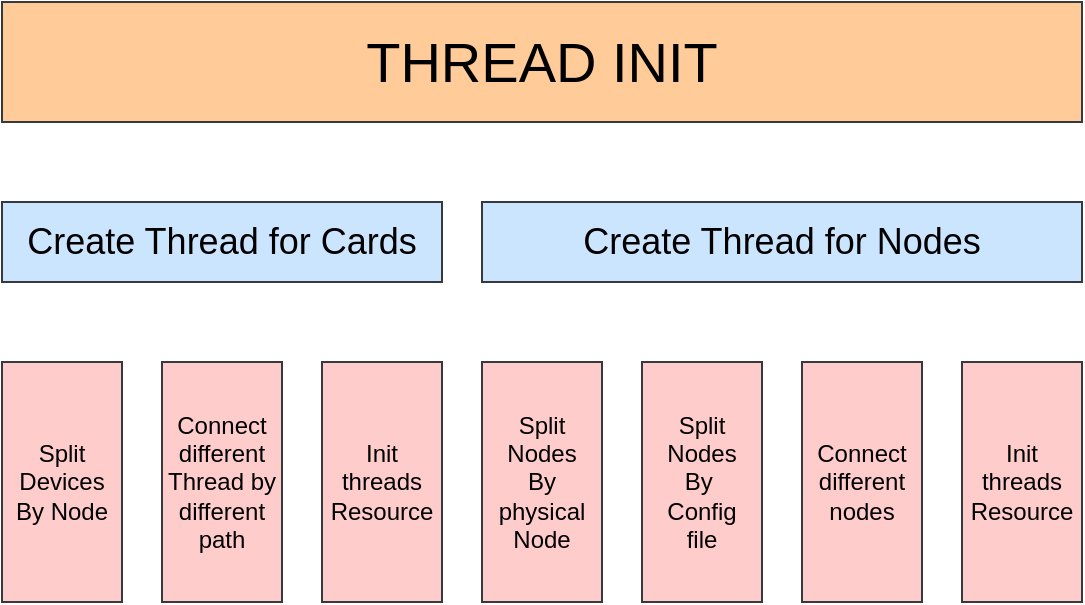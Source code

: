 <mxfile version="21.0.10" type="github">
  <diagram name="Page-1" id="x4kQgdT6oJ1lOwnZ9Dfg">
    <mxGraphModel dx="2358" dy="1240" grid="1" gridSize="10" guides="1" tooltips="1" connect="1" arrows="1" fold="1" page="1" pageScale="1" pageWidth="850" pageHeight="1100" math="0" shadow="0">
      <root>
        <mxCell id="0" />
        <mxCell id="1" parent="0" />
        <mxCell id="JNIxIyOhx4qlFkNCqykB-1" value="&lt;font style=&quot;font-size: 28px;&quot;&gt;THREAD INIT&lt;/font&gt;" style="rounded=0;whiteSpace=wrap;html=1;fillColor=#ffcc99;strokeColor=#36393d;" vertex="1" parent="1">
          <mxGeometry x="240" y="340" width="540" height="60" as="geometry" />
        </mxCell>
        <mxCell id="JNIxIyOhx4qlFkNCqykB-2" value="&lt;font style=&quot;font-size: 18px;&quot;&gt;Create Thread for Cards&lt;/font&gt;" style="rounded=0;whiteSpace=wrap;html=1;fillColor=#cce5ff;strokeColor=#36393d;" vertex="1" parent="1">
          <mxGeometry x="240" y="440" width="220" height="40" as="geometry" />
        </mxCell>
        <mxCell id="JNIxIyOhx4qlFkNCqykB-4" value="&lt;font style=&quot;font-size: 18px;&quot;&gt;Create Thread for Nodes&lt;/font&gt;" style="rounded=0;whiteSpace=wrap;html=1;fillColor=#cce5ff;strokeColor=#36393d;" vertex="1" parent="1">
          <mxGeometry x="480" y="440" width="300" height="40" as="geometry" />
        </mxCell>
        <mxCell id="JNIxIyOhx4qlFkNCqykB-5" value="Split Nodes&lt;br&gt;By physical Node" style="rounded=0;whiteSpace=wrap;html=1;fillColor=#ffcccc;strokeColor=#36393d;" vertex="1" parent="1">
          <mxGeometry x="480" y="520" width="60" height="120" as="geometry" />
        </mxCell>
        <mxCell id="JNIxIyOhx4qlFkNCqykB-6" value="Split Nodes&lt;br&gt;By&amp;nbsp;&lt;br&gt;Config&lt;br&gt;file" style="rounded=0;whiteSpace=wrap;html=1;fillColor=#ffcccc;strokeColor=#36393d;" vertex="1" parent="1">
          <mxGeometry x="560" y="520" width="60" height="120" as="geometry" />
        </mxCell>
        <mxCell id="JNIxIyOhx4qlFkNCqykB-7" value="Split&lt;br&gt;Devices&lt;br&gt;By Node" style="rounded=0;whiteSpace=wrap;html=1;fillColor=#ffcccc;strokeColor=#36393d;" vertex="1" parent="1">
          <mxGeometry x="240" y="520" width="60" height="120" as="geometry" />
        </mxCell>
        <mxCell id="JNIxIyOhx4qlFkNCqykB-8" value="Connect&lt;br&gt;different&lt;br&gt;nodes" style="rounded=0;whiteSpace=wrap;html=1;fillColor=#ffcccc;strokeColor=#36393d;" vertex="1" parent="1">
          <mxGeometry x="640" y="520" width="60" height="120" as="geometry" />
        </mxCell>
        <mxCell id="JNIxIyOhx4qlFkNCqykB-9" value="Connect different&lt;br&gt;Thread by different path" style="rounded=0;whiteSpace=wrap;html=1;fillColor=#ffcccc;strokeColor=#36393d;" vertex="1" parent="1">
          <mxGeometry x="320" y="520" width="60" height="120" as="geometry" />
        </mxCell>
        <mxCell id="JNIxIyOhx4qlFkNCqykB-10" value="Init&lt;br&gt;threads&lt;br&gt;Resource" style="rounded=0;whiteSpace=wrap;html=1;fillColor=#ffcccc;strokeColor=#36393d;" vertex="1" parent="1">
          <mxGeometry x="400" y="520" width="60" height="120" as="geometry" />
        </mxCell>
        <mxCell id="JNIxIyOhx4qlFkNCqykB-11" value="Init&lt;br&gt;threads&lt;br&gt;Resource" style="rounded=0;whiteSpace=wrap;html=1;fillColor=#ffcccc;strokeColor=#36393d;" vertex="1" parent="1">
          <mxGeometry x="720" y="520" width="60" height="120" as="geometry" />
        </mxCell>
      </root>
    </mxGraphModel>
  </diagram>
</mxfile>
